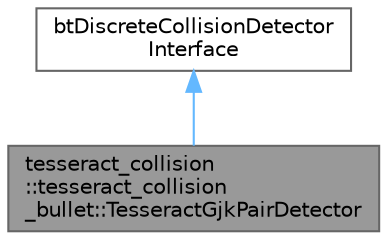 digraph "tesseract_collision::tesseract_collision_bullet::TesseractGjkPairDetector"
{
 // LATEX_PDF_SIZE
  bgcolor="transparent";
  edge [fontname=Helvetica,fontsize=10,labelfontname=Helvetica,labelfontsize=10];
  node [fontname=Helvetica,fontsize=10,shape=box,height=0.2,width=0.4];
  Node1 [label="tesseract_collision\l::tesseract_collision\l_bullet::TesseractGjkPairDetector",height=0.2,width=0.4,color="gray40", fillcolor="grey60", style="filled", fontcolor="black",tooltip="This is a modifed Convex to Convex collision algorithm."];
  Node2 -> Node1 [dir="back",color="steelblue1",style="solid"];
  Node2 [label="btDiscreteCollisionDetector\lInterface",height=0.2,width=0.4,color="gray40", fillcolor="white", style="filled",tooltip=" "];
}
